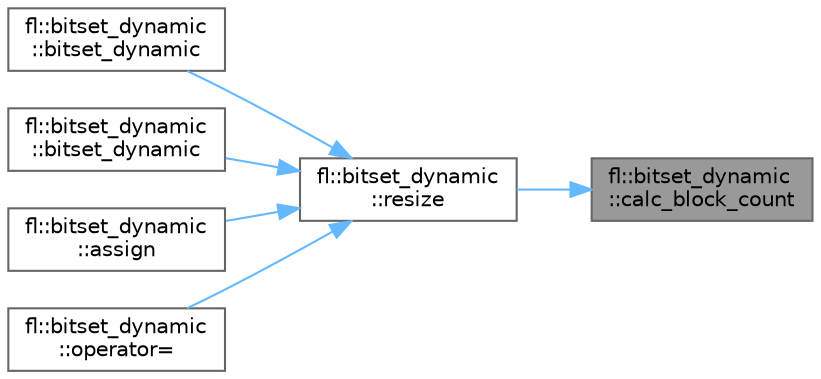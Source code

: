 digraph "fl::bitset_dynamic::calc_block_count"
{
 // INTERACTIVE_SVG=YES
 // LATEX_PDF_SIZE
  bgcolor="transparent";
  edge [fontname=Helvetica,fontsize=10,labelfontname=Helvetica,labelfontsize=10];
  node [fontname=Helvetica,fontsize=10,shape=box,height=0.2,width=0.4];
  rankdir="RL";
  Node1 [id="Node000001",label="fl::bitset_dynamic\l::calc_block_count",height=0.2,width=0.4,color="gray40", fillcolor="grey60", style="filled", fontcolor="black",tooltip=" "];
  Node1 -> Node2 [id="edge1_Node000001_Node000002",dir="back",color="steelblue1",style="solid",tooltip=" "];
  Node2 [id="Node000002",label="fl::bitset_dynamic\l::resize",height=0.2,width=0.4,color="grey40", fillcolor="white", style="filled",URL="$d3/d56/classfl_1_1bitset__dynamic_a60371119ed69adcefc9de343652a984f.html#a60371119ed69adcefc9de343652a984f",tooltip=" "];
  Node2 -> Node3 [id="edge2_Node000002_Node000003",dir="back",color="steelblue1",style="solid",tooltip=" "];
  Node3 [id="Node000003",label="fl::bitset_dynamic\l::bitset_dynamic",height=0.2,width=0.4,color="grey40", fillcolor="white", style="filled",URL="$d3/d56/classfl_1_1bitset__dynamic_a704ff6d117ffb42782e83b9f84a0ddb8.html#a704ff6d117ffb42782e83b9f84a0ddb8",tooltip=" "];
  Node2 -> Node4 [id="edge3_Node000002_Node000004",dir="back",color="steelblue1",style="solid",tooltip=" "];
  Node4 [id="Node000004",label="fl::bitset_dynamic\l::bitset_dynamic",height=0.2,width=0.4,color="grey40", fillcolor="white", style="filled",URL="$d3/d56/classfl_1_1bitset__dynamic_acf671705402e82adbd0c38acff538e51.html#acf671705402e82adbd0c38acff538e51",tooltip=" "];
  Node2 -> Node5 [id="edge4_Node000002_Node000005",dir="back",color="steelblue1",style="solid",tooltip=" "];
  Node5 [id="Node000005",label="fl::bitset_dynamic\l::assign",height=0.2,width=0.4,color="grey40", fillcolor="white", style="filled",URL="$d3/d56/classfl_1_1bitset__dynamic_a955ff60f02286e567ad79995c6c0bcfe.html#a955ff60f02286e567ad79995c6c0bcfe",tooltip=" "];
  Node2 -> Node6 [id="edge5_Node000002_Node000006",dir="back",color="steelblue1",style="solid",tooltip=" "];
  Node6 [id="Node000006",label="fl::bitset_dynamic\l::operator=",height=0.2,width=0.4,color="grey40", fillcolor="white", style="filled",URL="$d3/d56/classfl_1_1bitset__dynamic_a06fb4e070404f6a910232188ed97c438.html#a06fb4e070404f6a910232188ed97c438",tooltip=" "];
}
